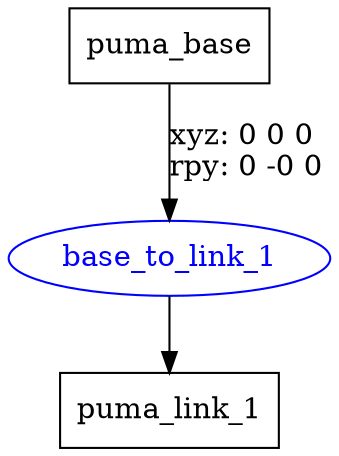 digraph G {
node [shape=box];
"puma_base" [label="puma_base"];
"puma_link_1" [label="puma_link_1"];
node [shape=ellipse, color=blue, fontcolor=blue];
"puma_base" -> "base_to_link_1" [label="xyz: 0 0 0 \nrpy: 0 -0 0"]
"base_to_link_1" -> "puma_link_1"
}

